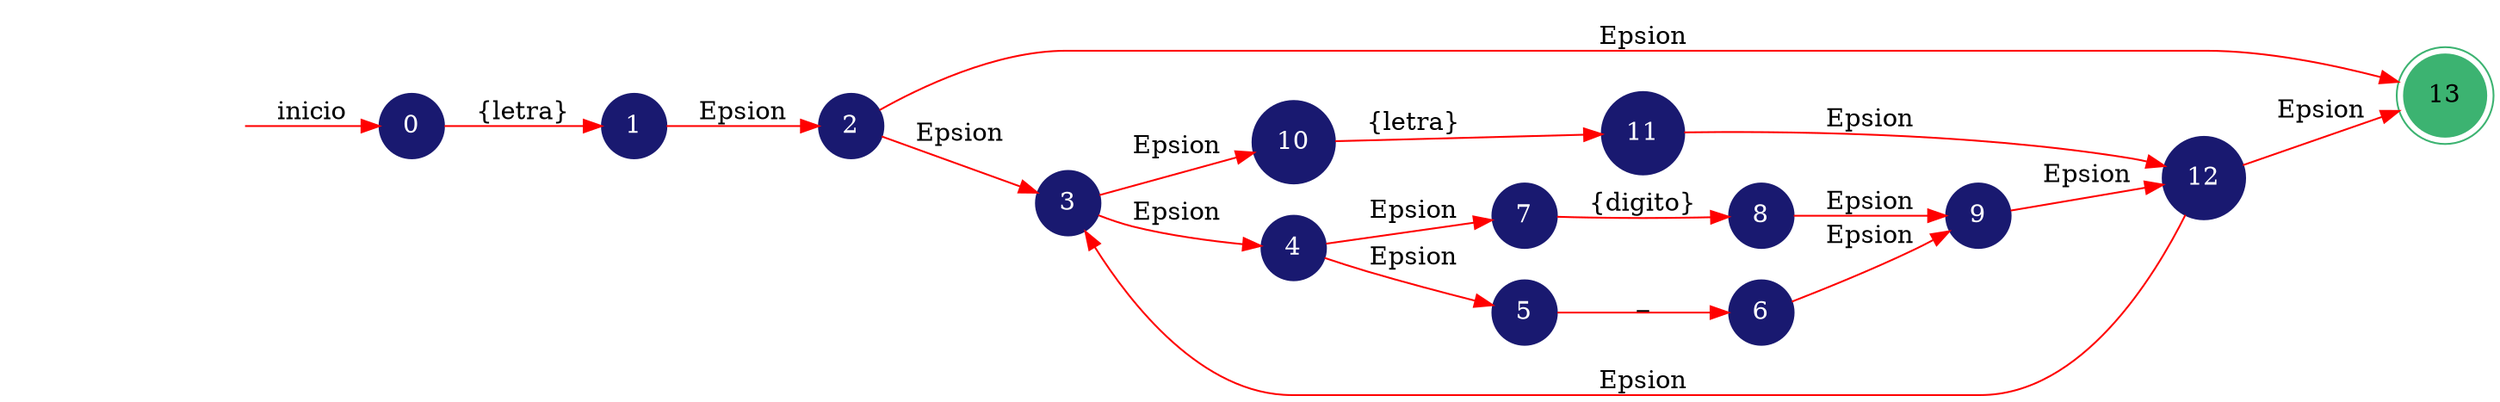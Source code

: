 digraph automata_finito {
	rankdir=LR;
	node [shape=doublecircle, style = filled,color = mediumseagreen]; "13";
	node [shape=circle];
	node [color=midnightblue,fontcolor=white];
	edge [color=red];
	secret_node [style=invis];
	secret_node -> "0" [label="inicio"];
	"0" -> "1" [label="{letra}"];
	"1" -> "2" [label="Epsion"];
	"2" -> "3" [label="Epsion"];
	"2" -> "13" [label="Epsion"];
	"3" -> "10" [label="Epsion"];
	"3" -> "4" [label="Epsion"];
	"4" -> "7" [label="Epsion"];
	"4" -> "5" [label="Epsion"];
	"5" -> "6" [label="_"];
	"6" -> "9" [label="Epsion"];
	"7" -> "8" [label="{digito}"];
	"8" -> "9" [label="Epsion"];
	"9" -> "12" [label="Epsion"];
	"10" -> "11" [label="{letra}"];
	"11" -> "12" [label="Epsion"];
	"12" -> "3" [label="Epsion"];
	"12" -> "13" [label="Epsion"];
}